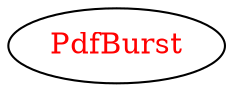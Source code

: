 digraph dependencyGraph {
 concentrate=true;
 ranksep="2.0";
 rankdir="LR"; 
 splines="ortho";
"PdfBurst" [fontcolor="red"];
}